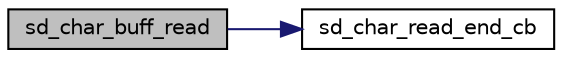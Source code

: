 digraph "sd_char_buff_read"
{
  edge [fontname="Helvetica",fontsize="10",labelfontname="Helvetica",labelfontsize="10"];
  node [fontname="Helvetica",fontsize="10",shape=record];
  rankdir="LR";
  Node14 [label="sd_char_buff_read",height=0.2,width=0.4,color="black", fillcolor="grey75", style="filled", fontcolor="black"];
  Node14 -> Node15 [color="midnightblue",fontsize="10",style="solid",fontname="Helvetica"];
  Node15 [label="sd_char_read_end_cb",height=0.2,width=0.4,color="black", fillcolor="white", style="filled",URL="$group___s_d___buffer___functions.html#ga0c63bf277b3d8da1bff703815f5b9f3c",tooltip="Read Command End Callback User defined function executed when a read operation is completed..."];
}
